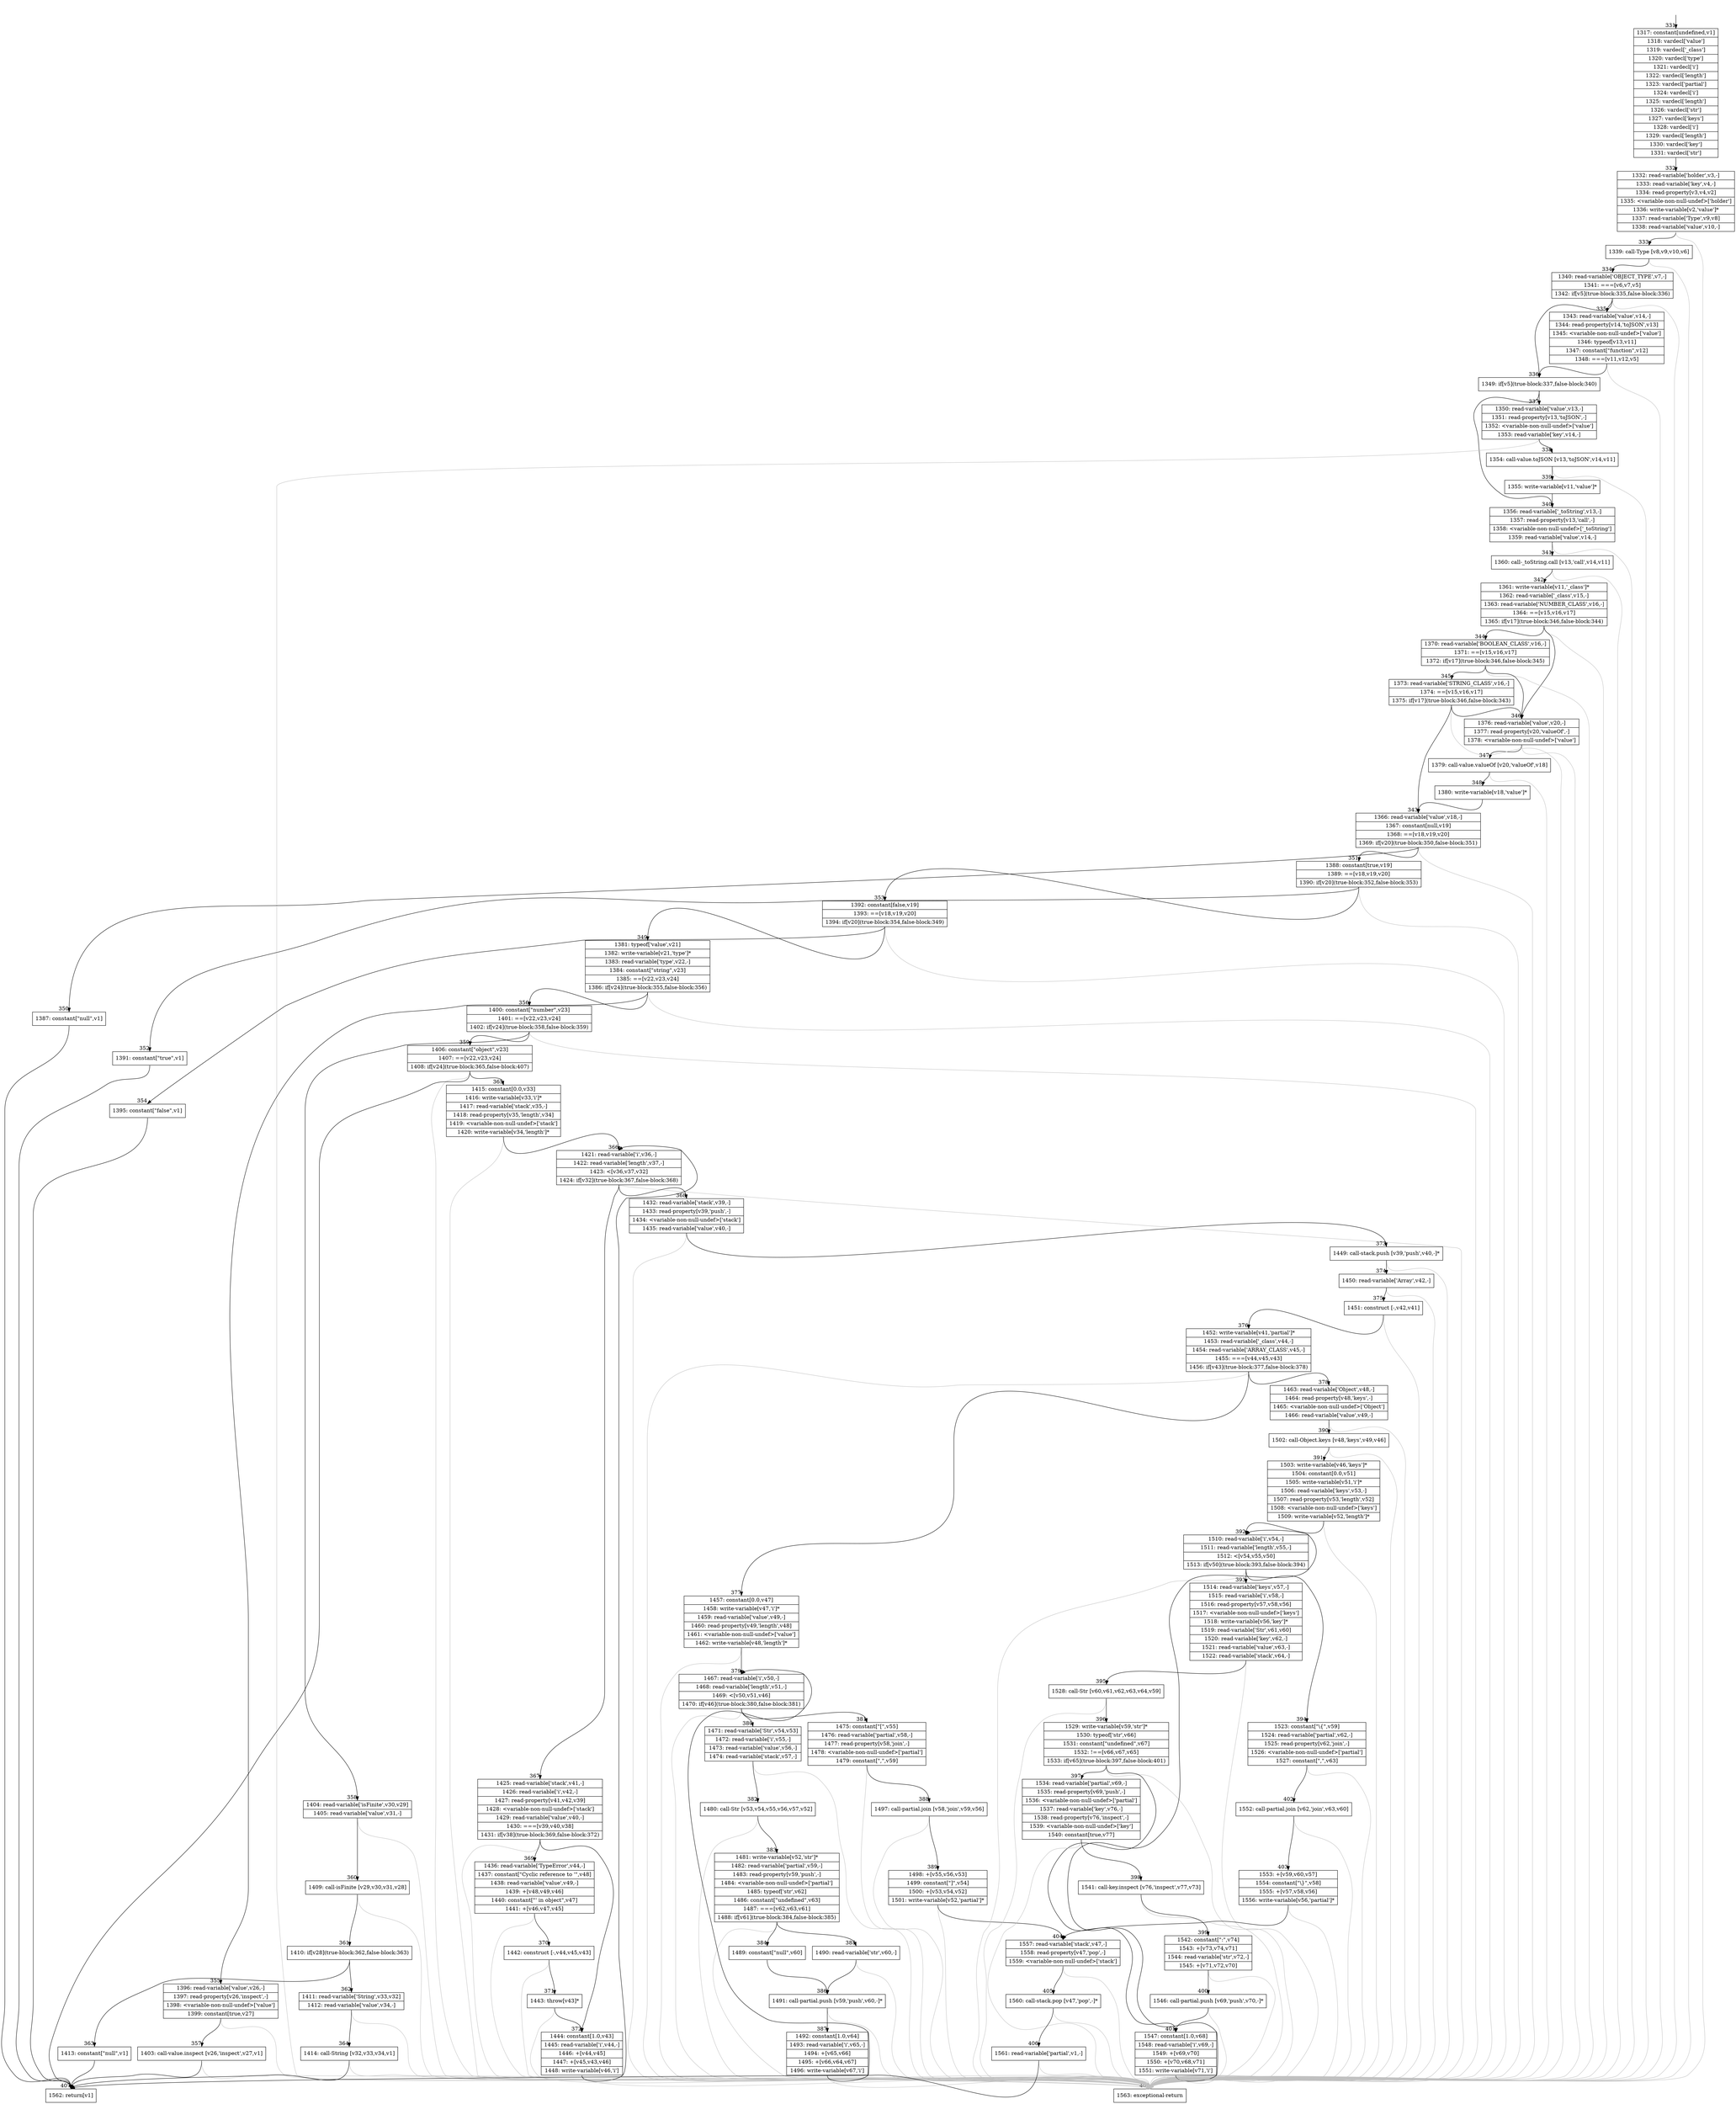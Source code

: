 digraph {
rankdir="TD"
BB_entry24[shape=none,label=""];
BB_entry24 -> BB331 [tailport=s, headport=n, headlabel="    331"]
BB331 [shape=record label="{1317: constant[undefined,v1]|1318: vardecl['value']|1319: vardecl['_class']|1320: vardecl['type']|1321: vardecl['i']|1322: vardecl['length']|1323: vardecl['partial']|1324: vardecl['i']|1325: vardecl['length']|1326: vardecl['str']|1327: vardecl['keys']|1328: vardecl['i']|1329: vardecl['length']|1330: vardecl['key']|1331: vardecl['str']}" ] 
BB331 -> BB332 [tailport=s, headport=n, headlabel="      332"]
BB332 [shape=record label="{1332: read-variable['holder',v3,-]|1333: read-variable['key',v4,-]|1334: read-property[v3,v4,v2]|1335: \<variable-non-null-undef\>['holder']|1336: write-variable[v2,'value']*|1337: read-variable['Type',v9,v8]|1338: read-variable['value',v10,-]}" ] 
BB332 -> BB333 [tailport=s, headport=n, headlabel="      333"]
BB332 -> BB408 [tailport=s, headport=n, color=gray, headlabel="      408"]
BB333 [shape=record label="{1339: call-Type [v8,v9,v10,v6]}" ] 
BB333 -> BB334 [tailport=s, headport=n, headlabel="      334"]
BB333 -> BB408 [tailport=s, headport=n, color=gray]
BB334 [shape=record label="{1340: read-variable['OBJECT_TYPE',v7,-]|1341: ===[v6,v7,v5]|1342: if[v5](true-block:335,false-block:336)}" ] 
BB334 -> BB336 [tailport=s, headport=n, headlabel="      336"]
BB334 -> BB335 [tailport=s, headport=n, headlabel="      335"]
BB334 -> BB408 [tailport=s, headport=n, color=gray]
BB335 [shape=record label="{1343: read-variable['value',v14,-]|1344: read-property[v14,'toJSON',v13]|1345: \<variable-non-null-undef\>['value']|1346: typeof[v13,v11]|1347: constant[\"function\",v12]|1348: ===[v11,v12,v5]}" ] 
BB335 -> BB336 [tailport=s, headport=n]
BB335 -> BB408 [tailport=s, headport=n, color=gray]
BB336 [shape=record label="{1349: if[v5](true-block:337,false-block:340)}" ] 
BB336 -> BB337 [tailport=s, headport=n, headlabel="      337"]
BB336 -> BB340 [tailport=s, headport=n, headlabel="      340"]
BB337 [shape=record label="{1350: read-variable['value',v13,-]|1351: read-property[v13,'toJSON',-]|1352: \<variable-non-null-undef\>['value']|1353: read-variable['key',v14,-]}" ] 
BB337 -> BB338 [tailport=s, headport=n, headlabel="      338"]
BB337 -> BB408 [tailport=s, headport=n, color=gray]
BB338 [shape=record label="{1354: call-value.toJSON [v13,'toJSON',v14,v11]}" ] 
BB338 -> BB339 [tailport=s, headport=n, headlabel="      339"]
BB338 -> BB408 [tailport=s, headport=n, color=gray]
BB339 [shape=record label="{1355: write-variable[v11,'value']*}" ] 
BB339 -> BB340 [tailport=s, headport=n]
BB340 [shape=record label="{1356: read-variable['_toString',v13,-]|1357: read-property[v13,'call',-]|1358: \<variable-non-null-undef\>['_toString']|1359: read-variable['value',v14,-]}" ] 
BB340 -> BB341 [tailport=s, headport=n, headlabel="      341"]
BB340 -> BB408 [tailport=s, headport=n, color=gray]
BB341 [shape=record label="{1360: call-_toString.call [v13,'call',v14,v11]}" ] 
BB341 -> BB342 [tailport=s, headport=n, headlabel="      342"]
BB341 -> BB408 [tailport=s, headport=n, color=gray]
BB342 [shape=record label="{1361: write-variable[v11,'_class']*|1362: read-variable['_class',v15,-]|1363: read-variable['NUMBER_CLASS',v16,-]|1364: ==[v15,v16,v17]|1365: if[v17](true-block:346,false-block:344)}" ] 
BB342 -> BB346 [tailport=s, headport=n, headlabel="      346"]
BB342 -> BB344 [tailport=s, headport=n, headlabel="      344"]
BB342 -> BB408 [tailport=s, headport=n, color=gray]
BB343 [shape=record label="{1366: read-variable['value',v18,-]|1367: constant[null,v19]|1368: ==[v18,v19,v20]|1369: if[v20](true-block:350,false-block:351)}" ] 
BB343 -> BB350 [tailport=s, headport=n, headlabel="      350"]
BB343 -> BB351 [tailport=s, headport=n, headlabel="      351"]
BB343 -> BB408 [tailport=s, headport=n, color=gray]
BB344 [shape=record label="{1370: read-variable['BOOLEAN_CLASS',v16,-]|1371: ==[v15,v16,v17]|1372: if[v17](true-block:346,false-block:345)}" ] 
BB344 -> BB346 [tailport=s, headport=n]
BB344 -> BB345 [tailport=s, headport=n, headlabel="      345"]
BB344 -> BB408 [tailport=s, headport=n, color=gray]
BB345 [shape=record label="{1373: read-variable['STRING_CLASS',v16,-]|1374: ==[v15,v16,v17]|1375: if[v17](true-block:346,false-block:343)}" ] 
BB345 -> BB346 [tailport=s, headport=n]
BB345 -> BB343 [tailport=s, headport=n, headlabel="      343"]
BB345 -> BB408 [tailport=s, headport=n, color=gray]
BB346 [shape=record label="{1376: read-variable['value',v20,-]|1377: read-property[v20,'valueOf',-]|1378: \<variable-non-null-undef\>['value']}" ] 
BB346 -> BB347 [tailport=s, headport=n, headlabel="      347"]
BB346 -> BB408 [tailport=s, headport=n, color=gray]
BB347 [shape=record label="{1379: call-value.valueOf [v20,'valueOf',v18]}" ] 
BB347 -> BB348 [tailport=s, headport=n, headlabel="      348"]
BB347 -> BB408 [tailport=s, headport=n, color=gray]
BB348 [shape=record label="{1380: write-variable[v18,'value']*}" ] 
BB348 -> BB343 [tailport=s, headport=n]
BB349 [shape=record label="{1381: typeof['value',v21]|1382: write-variable[v21,'type']*|1383: read-variable['type',v22,-]|1384: constant[\"string\",v23]|1385: ==[v22,v23,v24]|1386: if[v24](true-block:355,false-block:356)}" ] 
BB349 -> BB355 [tailport=s, headport=n, headlabel="      355"]
BB349 -> BB356 [tailport=s, headport=n, headlabel="      356"]
BB349 -> BB408 [tailport=s, headport=n, color=gray]
BB350 [shape=record label="{1387: constant[\"null\",v1]}" ] 
BB350 -> BB407 [tailport=s, headport=n, headlabel="      407"]
BB351 [shape=record label="{1388: constant[true,v19]|1389: ==[v18,v19,v20]|1390: if[v20](true-block:352,false-block:353)}" ] 
BB351 -> BB352 [tailport=s, headport=n, headlabel="      352"]
BB351 -> BB353 [tailport=s, headport=n, headlabel="      353"]
BB351 -> BB408 [tailport=s, headport=n, color=gray]
BB352 [shape=record label="{1391: constant[\"true\",v1]}" ] 
BB352 -> BB407 [tailport=s, headport=n]
BB353 [shape=record label="{1392: constant[false,v19]|1393: ==[v18,v19,v20]|1394: if[v20](true-block:354,false-block:349)}" ] 
BB353 -> BB354 [tailport=s, headport=n, headlabel="      354"]
BB353 -> BB349 [tailport=s, headport=n, headlabel="      349"]
BB353 -> BB408 [tailport=s, headport=n, color=gray]
BB354 [shape=record label="{1395: constant[\"false\",v1]}" ] 
BB354 -> BB407 [tailport=s, headport=n]
BB355 [shape=record label="{1396: read-variable['value',v26,-]|1397: read-property[v26,'inspect',-]|1398: \<variable-non-null-undef\>['value']|1399: constant[true,v27]}" ] 
BB355 -> BB357 [tailport=s, headport=n, headlabel="      357"]
BB355 -> BB408 [tailport=s, headport=n, color=gray]
BB356 [shape=record label="{1400: constant[\"number\",v23]|1401: ==[v22,v23,v24]|1402: if[v24](true-block:358,false-block:359)}" ] 
BB356 -> BB358 [tailport=s, headport=n, headlabel="      358"]
BB356 -> BB359 [tailport=s, headport=n, headlabel="      359"]
BB356 -> BB408 [tailport=s, headport=n, color=gray]
BB357 [shape=record label="{1403: call-value.inspect [v26,'inspect',v27,v1]}" ] 
BB357 -> BB407 [tailport=s, headport=n]
BB357 -> BB408 [tailport=s, headport=n, color=gray]
BB358 [shape=record label="{1404: read-variable['isFinite',v30,v29]|1405: read-variable['value',v31,-]}" ] 
BB358 -> BB360 [tailport=s, headport=n, headlabel="      360"]
BB358 -> BB408 [tailport=s, headport=n, color=gray]
BB359 [shape=record label="{1406: constant[\"object\",v23]|1407: ==[v22,v23,v24]|1408: if[v24](true-block:365,false-block:407)}" ] 
BB359 -> BB365 [tailport=s, headport=n, headlabel="      365"]
BB359 -> BB407 [tailport=s, headport=n]
BB359 -> BB408 [tailport=s, headport=n, color=gray]
BB360 [shape=record label="{1409: call-isFinite [v29,v30,v31,v28]}" ] 
BB360 -> BB361 [tailport=s, headport=n, headlabel="      361"]
BB360 -> BB408 [tailport=s, headport=n, color=gray]
BB361 [shape=record label="{1410: if[v28](true-block:362,false-block:363)}" ] 
BB361 -> BB362 [tailport=s, headport=n, headlabel="      362"]
BB361 -> BB363 [tailport=s, headport=n, headlabel="      363"]
BB362 [shape=record label="{1411: read-variable['String',v33,v32]|1412: read-variable['value',v34,-]}" ] 
BB362 -> BB364 [tailport=s, headport=n, headlabel="      364"]
BB362 -> BB408 [tailport=s, headport=n, color=gray]
BB363 [shape=record label="{1413: constant[\"null\",v1]}" ] 
BB363 -> BB407 [tailport=s, headport=n]
BB364 [shape=record label="{1414: call-String [v32,v33,v34,v1]}" ] 
BB364 -> BB407 [tailport=s, headport=n]
BB364 -> BB408 [tailport=s, headport=n, color=gray]
BB365 [shape=record label="{1415: constant[0.0,v33]|1416: write-variable[v33,'i']*|1417: read-variable['stack',v35,-]|1418: read-property[v35,'length',v34]|1419: \<variable-non-null-undef\>['stack']|1420: write-variable[v34,'length']*}" ] 
BB365 -> BB366 [tailport=s, headport=n, headlabel="      366"]
BB365 -> BB408 [tailport=s, headport=n, color=gray]
BB366 [shape=record label="{1421: read-variable['i',v36,-]|1422: read-variable['length',v37,-]|1423: \<[v36,v37,v32]|1424: if[v32](true-block:367,false-block:368)}" ] 
BB366 -> BB367 [tailport=s, headport=n, headlabel="      367"]
BB366 -> BB368 [tailport=s, headport=n, headlabel="      368"]
BB366 -> BB408 [tailport=s, headport=n, color=gray]
BB367 [shape=record label="{1425: read-variable['stack',v41,-]|1426: read-variable['i',v42,-]|1427: read-property[v41,v42,v39]|1428: \<variable-non-null-undef\>['stack']|1429: read-variable['value',v40,-]|1430: ===[v39,v40,v38]|1431: if[v38](true-block:369,false-block:372)}" ] 
BB367 -> BB369 [tailport=s, headport=n, headlabel="      369"]
BB367 -> BB372 [tailport=s, headport=n, headlabel="      372"]
BB367 -> BB408 [tailport=s, headport=n, color=gray]
BB368 [shape=record label="{1432: read-variable['stack',v39,-]|1433: read-property[v39,'push',-]|1434: \<variable-non-null-undef\>['stack']|1435: read-variable['value',v40,-]}" ] 
BB368 -> BB373 [tailport=s, headport=n, headlabel="      373"]
BB368 -> BB408 [tailport=s, headport=n, color=gray]
BB369 [shape=record label="{1436: read-variable['TypeError',v44,-]|1437: constant[\"Cyclic reference to '\",v48]|1438: read-variable['value',v49,-]|1439: +[v48,v49,v46]|1440: constant[\"' in object\",v47]|1441: +[v46,v47,v45]}" ] 
BB369 -> BB370 [tailport=s, headport=n, headlabel="      370"]
BB369 -> BB408 [tailport=s, headport=n, color=gray]
BB370 [shape=record label="{1442: construct [-,v44,v45,v43]}" ] 
BB370 -> BB371 [tailport=s, headport=n, headlabel="      371"]
BB370 -> BB408 [tailport=s, headport=n, color=gray]
BB371 [shape=record label="{1443: throw[v43]*}" ] 
BB371 -> BB372 [tailport=s, headport=n]
BB371 -> BB408 [tailport=s, headport=n, color=gray]
BB372 [shape=record label="{1444: constant[1.0,v43]|1445: read-variable['i',v44,-]|1446: +[v44,v45]|1447: +[v45,v43,v46]|1448: write-variable[v46,'i']}" ] 
BB372 -> BB366 [tailport=s, headport=n]
BB372 -> BB408 [tailport=s, headport=n, color=gray]
BB373 [shape=record label="{1449: call-stack.push [v39,'push',v40,-]*}" ] 
BB373 -> BB374 [tailport=s, headport=n, headlabel="      374"]
BB373 -> BB408 [tailport=s, headport=n, color=gray]
BB374 [shape=record label="{1450: read-variable['Array',v42,-]}" ] 
BB374 -> BB375 [tailport=s, headport=n, headlabel="      375"]
BB374 -> BB408 [tailport=s, headport=n, color=gray]
BB375 [shape=record label="{1451: construct [-,v42,v41]}" ] 
BB375 -> BB376 [tailport=s, headport=n, headlabel="      376"]
BB375 -> BB408 [tailport=s, headport=n, color=gray]
BB376 [shape=record label="{1452: write-variable[v41,'partial']*|1453: read-variable['_class',v44,-]|1454: read-variable['ARRAY_CLASS',v45,-]|1455: ===[v44,v45,v43]|1456: if[v43](true-block:377,false-block:378)}" ] 
BB376 -> BB377 [tailport=s, headport=n, headlabel="      377"]
BB376 -> BB378 [tailport=s, headport=n, headlabel="      378"]
BB376 -> BB408 [tailport=s, headport=n, color=gray]
BB377 [shape=record label="{1457: constant[0.0,v47]|1458: write-variable[v47,'i']*|1459: read-variable['value',v49,-]|1460: read-property[v49,'length',v48]|1461: \<variable-non-null-undef\>['value']|1462: write-variable[v48,'length']*}" ] 
BB377 -> BB379 [tailport=s, headport=n, headlabel="      379"]
BB377 -> BB408 [tailport=s, headport=n, color=gray]
BB378 [shape=record label="{1463: read-variable['Object',v48,-]|1464: read-property[v48,'keys',-]|1465: \<variable-non-null-undef\>['Object']|1466: read-variable['value',v49,-]}" ] 
BB378 -> BB390 [tailport=s, headport=n, headlabel="      390"]
BB378 -> BB408 [tailport=s, headport=n, color=gray]
BB379 [shape=record label="{1467: read-variable['i',v50,-]|1468: read-variable['length',v51,-]|1469: \<[v50,v51,v46]|1470: if[v46](true-block:380,false-block:381)}" ] 
BB379 -> BB380 [tailport=s, headport=n, headlabel="      380"]
BB379 -> BB381 [tailport=s, headport=n, headlabel="      381"]
BB379 -> BB408 [tailport=s, headport=n, color=gray]
BB380 [shape=record label="{1471: read-variable['Str',v54,v53]|1472: read-variable['i',v55,-]|1473: read-variable['value',v56,-]|1474: read-variable['stack',v57,-]}" ] 
BB380 -> BB382 [tailport=s, headport=n, headlabel="      382"]
BB380 -> BB408 [tailport=s, headport=n, color=gray]
BB381 [shape=record label="{1475: constant[\"[\",v55]|1476: read-variable['partial',v58,-]|1477: read-property[v58,'join',-]|1478: \<variable-non-null-undef\>['partial']|1479: constant[\",\",v59]}" ] 
BB381 -> BB388 [tailport=s, headport=n, headlabel="      388"]
BB381 -> BB408 [tailport=s, headport=n, color=gray]
BB382 [shape=record label="{1480: call-Str [v53,v54,v55,v56,v57,v52]}" ] 
BB382 -> BB383 [tailport=s, headport=n, headlabel="      383"]
BB382 -> BB408 [tailport=s, headport=n, color=gray]
BB383 [shape=record label="{1481: write-variable[v52,'str']*|1482: read-variable['partial',v59,-]|1483: read-property[v59,'push',-]|1484: \<variable-non-null-undef\>['partial']|1485: typeof['str',v62]|1486: constant[\"undefined\",v63]|1487: ===[v62,v63,v61]|1488: if[v61](true-block:384,false-block:385)}" ] 
BB383 -> BB384 [tailport=s, headport=n, headlabel="      384"]
BB383 -> BB385 [tailport=s, headport=n, headlabel="      385"]
BB383 -> BB408 [tailport=s, headport=n, color=gray]
BB384 [shape=record label="{1489: constant[\"null\",v60]}" ] 
BB384 -> BB386 [tailport=s, headport=n, headlabel="      386"]
BB385 [shape=record label="{1490: read-variable['str',v60,-]}" ] 
BB385 -> BB386 [tailport=s, headport=n]
BB385 -> BB408 [tailport=s, headport=n, color=gray]
BB386 [shape=record label="{1491: call-partial.push [v59,'push',v60,-]*}" ] 
BB386 -> BB387 [tailport=s, headport=n, headlabel="      387"]
BB386 -> BB408 [tailport=s, headport=n, color=gray]
BB387 [shape=record label="{1492: constant[1.0,v64]|1493: read-variable['i',v65,-]|1494: +[v65,v66]|1495: +[v66,v64,v67]|1496: write-variable[v67,'i']}" ] 
BB387 -> BB379 [tailport=s, headport=n]
BB387 -> BB408 [tailport=s, headport=n, color=gray]
BB388 [shape=record label="{1497: call-partial.join [v58,'join',v59,v56]}" ] 
BB388 -> BB389 [tailport=s, headport=n, headlabel="      389"]
BB388 -> BB408 [tailport=s, headport=n, color=gray]
BB389 [shape=record label="{1498: +[v55,v56,v53]|1499: constant[\"]\",v54]|1500: +[v53,v54,v52]|1501: write-variable[v52,'partial']*}" ] 
BB389 -> BB404 [tailport=s, headport=n, headlabel="      404"]
BB389 -> BB408 [tailport=s, headport=n, color=gray]
BB390 [shape=record label="{1502: call-Object.keys [v48,'keys',v49,v46]}" ] 
BB390 -> BB391 [tailport=s, headport=n, headlabel="      391"]
BB390 -> BB408 [tailport=s, headport=n, color=gray]
BB391 [shape=record label="{1503: write-variable[v46,'keys']*|1504: constant[0.0,v51]|1505: write-variable[v51,'i']*|1506: read-variable['keys',v53,-]|1507: read-property[v53,'length',v52]|1508: \<variable-non-null-undef\>['keys']|1509: write-variable[v52,'length']*}" ] 
BB391 -> BB392 [tailport=s, headport=n, headlabel="      392"]
BB391 -> BB408 [tailport=s, headport=n, color=gray]
BB392 [shape=record label="{1510: read-variable['i',v54,-]|1511: read-variable['length',v55,-]|1512: \<[v54,v55,v50]|1513: if[v50](true-block:393,false-block:394)}" ] 
BB392 -> BB393 [tailport=s, headport=n, headlabel="      393"]
BB392 -> BB394 [tailport=s, headport=n, headlabel="      394"]
BB392 -> BB408 [tailport=s, headport=n, color=gray]
BB393 [shape=record label="{1514: read-variable['keys',v57,-]|1515: read-variable['i',v58,-]|1516: read-property[v57,v58,v56]|1517: \<variable-non-null-undef\>['keys']|1518: write-variable[v56,'key']*|1519: read-variable['Str',v61,v60]|1520: read-variable['key',v62,-]|1521: read-variable['value',v63,-]|1522: read-variable['stack',v64,-]}" ] 
BB393 -> BB395 [tailport=s, headport=n, headlabel="      395"]
BB393 -> BB408 [tailport=s, headport=n, color=gray]
BB394 [shape=record label="{1523: constant[\"\\\{\",v59]|1524: read-variable['partial',v62,-]|1525: read-property[v62,'join',-]|1526: \<variable-non-null-undef\>['partial']|1527: constant[\",\",v63]}" ] 
BB394 -> BB402 [tailport=s, headport=n, headlabel="      402"]
BB394 -> BB408 [tailport=s, headport=n, color=gray]
BB395 [shape=record label="{1528: call-Str [v60,v61,v62,v63,v64,v59]}" ] 
BB395 -> BB396 [tailport=s, headport=n, headlabel="      396"]
BB395 -> BB408 [tailport=s, headport=n, color=gray]
BB396 [shape=record label="{1529: write-variable[v59,'str']*|1530: typeof['str',v66]|1531: constant[\"undefined\",v67]|1532: !==[v66,v67,v65]|1533: if[v65](true-block:397,false-block:401)}" ] 
BB396 -> BB397 [tailport=s, headport=n, headlabel="      397"]
BB396 -> BB401 [tailport=s, headport=n, headlabel="      401"]
BB396 -> BB408 [tailport=s, headport=n, color=gray]
BB397 [shape=record label="{1534: read-variable['partial',v69,-]|1535: read-property[v69,'push',-]|1536: \<variable-non-null-undef\>['partial']|1537: read-variable['key',v76,-]|1538: read-property[v76,'inspect',-]|1539: \<variable-non-null-undef\>['key']|1540: constant[true,v77]}" ] 
BB397 -> BB398 [tailport=s, headport=n, headlabel="      398"]
BB397 -> BB408 [tailport=s, headport=n, color=gray]
BB398 [shape=record label="{1541: call-key.inspect [v76,'inspect',v77,v73]}" ] 
BB398 -> BB399 [tailport=s, headport=n, headlabel="      399"]
BB398 -> BB408 [tailport=s, headport=n, color=gray]
BB399 [shape=record label="{1542: constant[\":\",v74]|1543: +[v73,v74,v71]|1544: read-variable['str',v72,-]|1545: +[v71,v72,v70]}" ] 
BB399 -> BB400 [tailport=s, headport=n, headlabel="      400"]
BB399 -> BB408 [tailport=s, headport=n, color=gray]
BB400 [shape=record label="{1546: call-partial.push [v69,'push',v70,-]*}" ] 
BB400 -> BB401 [tailport=s, headport=n]
BB400 -> BB408 [tailport=s, headport=n, color=gray]
BB401 [shape=record label="{1547: constant[1.0,v68]|1548: read-variable['i',v69,-]|1549: +[v69,v70]|1550: +[v70,v68,v71]|1551: write-variable[v71,'i']}" ] 
BB401 -> BB392 [tailport=s, headport=n]
BB401 -> BB408 [tailport=s, headport=n, color=gray]
BB402 [shape=record label="{1552: call-partial.join [v62,'join',v63,v60]}" ] 
BB402 -> BB403 [tailport=s, headport=n, headlabel="      403"]
BB402 -> BB408 [tailport=s, headport=n, color=gray]
BB403 [shape=record label="{1553: +[v59,v60,v57]|1554: constant[\"\\\}\",v58]|1555: +[v57,v58,v56]|1556: write-variable[v56,'partial']*}" ] 
BB403 -> BB404 [tailport=s, headport=n]
BB403 -> BB408 [tailport=s, headport=n, color=gray]
BB404 [shape=record label="{1557: read-variable['stack',v47,-]|1558: read-property[v47,'pop',-]|1559: \<variable-non-null-undef\>['stack']}" ] 
BB404 -> BB405 [tailport=s, headport=n, headlabel="      405"]
BB404 -> BB408 [tailport=s, headport=n, color=gray]
BB405 [shape=record label="{1560: call-stack.pop [v47,'pop',-]*}" ] 
BB405 -> BB406 [tailport=s, headport=n, headlabel="      406"]
BB405 -> BB408 [tailport=s, headport=n, color=gray]
BB406 [shape=record label="{1561: read-variable['partial',v1,-]}" ] 
BB406 -> BB407 [tailport=s, headport=n]
BB406 -> BB408 [tailport=s, headport=n, color=gray]
BB407 [shape=record label="{1562: return[v1]}" ] 
BB408 [shape=record label="{1563: exceptional-return}" ] 
//#$~ 266
}
